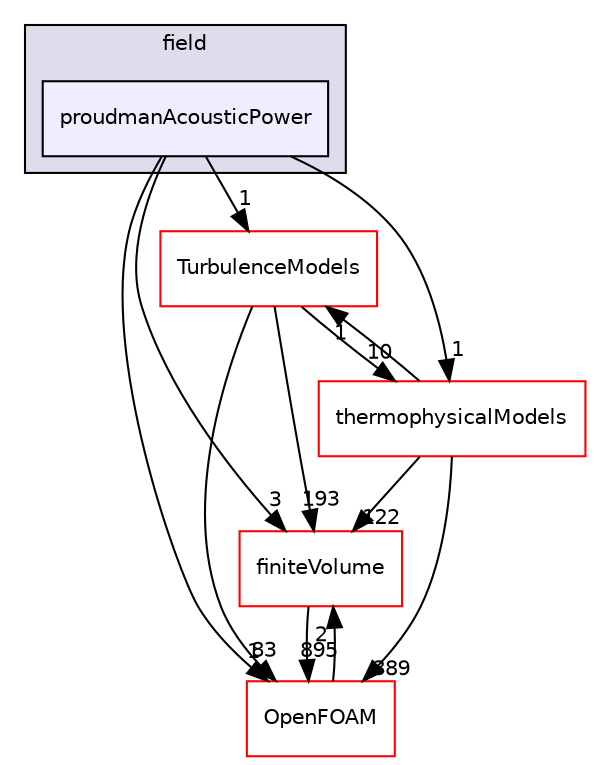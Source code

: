 digraph "src/functionObjects/field/proudmanAcousticPower" {
  bgcolor=transparent;
  compound=true
  node [ fontsize="10", fontname="Helvetica"];
  edge [ labelfontsize="10", labelfontname="Helvetica"];
  subgraph clusterdir_bae024cac12ddc6733a616261920a91f {
    graph [ bgcolor="#ddddee", pencolor="black", label="field" fontname="Helvetica", fontsize="10", URL="dir_bae024cac12ddc6733a616261920a91f.html"]
  dir_56dafcf9d37b6b30170ff04bc11a9b35 [shape=box, label="proudmanAcousticPower", style="filled", fillcolor="#eeeeff", pencolor="black", URL="dir_56dafcf9d37b6b30170ff04bc11a9b35.html"];
  }
  dir_9bd15774b555cf7259a6fa18f99fe99b [shape=box label="finiteVolume" color="red" URL="dir_9bd15774b555cf7259a6fa18f99fe99b.html"];
  dir_1eda626aeac0f0ad2848c36acaa5d501 [shape=box label="TurbulenceModels" color="red" URL="dir_1eda626aeac0f0ad2848c36acaa5d501.html"];
  dir_2778d089ec5c4f66810b11f753867003 [shape=box label="thermophysicalModels" color="red" URL="dir_2778d089ec5c4f66810b11f753867003.html"];
  dir_c5473ff19b20e6ec4dfe5c310b3778a8 [shape=box label="OpenFOAM" color="red" URL="dir_c5473ff19b20e6ec4dfe5c310b3778a8.html"];
  dir_9bd15774b555cf7259a6fa18f99fe99b->dir_c5473ff19b20e6ec4dfe5c310b3778a8 [headlabel="895", labeldistance=1.5 headhref="dir_000814_002151.html"];
  dir_56dafcf9d37b6b30170ff04bc11a9b35->dir_9bd15774b555cf7259a6fa18f99fe99b [headlabel="3", labeldistance=1.5 headhref="dir_001316_000814.html"];
  dir_56dafcf9d37b6b30170ff04bc11a9b35->dir_1eda626aeac0f0ad2848c36acaa5d501 [headlabel="1", labeldistance=1.5 headhref="dir_001316_002933.html"];
  dir_56dafcf9d37b6b30170ff04bc11a9b35->dir_2778d089ec5c4f66810b11f753867003 [headlabel="1", labeldistance=1.5 headhref="dir_001316_001225.html"];
  dir_56dafcf9d37b6b30170ff04bc11a9b35->dir_c5473ff19b20e6ec4dfe5c310b3778a8 [headlabel="1", labeldistance=1.5 headhref="dir_001316_002151.html"];
  dir_1eda626aeac0f0ad2848c36acaa5d501->dir_9bd15774b555cf7259a6fa18f99fe99b [headlabel="193", labeldistance=1.5 headhref="dir_002933_000814.html"];
  dir_1eda626aeac0f0ad2848c36acaa5d501->dir_2778d089ec5c4f66810b11f753867003 [headlabel="10", labeldistance=1.5 headhref="dir_002933_001225.html"];
  dir_1eda626aeac0f0ad2848c36acaa5d501->dir_c5473ff19b20e6ec4dfe5c310b3778a8 [headlabel="83", labeldistance=1.5 headhref="dir_002933_002151.html"];
  dir_2778d089ec5c4f66810b11f753867003->dir_9bd15774b555cf7259a6fa18f99fe99b [headlabel="122", labeldistance=1.5 headhref="dir_001225_000814.html"];
  dir_2778d089ec5c4f66810b11f753867003->dir_1eda626aeac0f0ad2848c36acaa5d501 [headlabel="1", labeldistance=1.5 headhref="dir_001225_002933.html"];
  dir_2778d089ec5c4f66810b11f753867003->dir_c5473ff19b20e6ec4dfe5c310b3778a8 [headlabel="389", labeldistance=1.5 headhref="dir_001225_002151.html"];
  dir_c5473ff19b20e6ec4dfe5c310b3778a8->dir_9bd15774b555cf7259a6fa18f99fe99b [headlabel="2", labeldistance=1.5 headhref="dir_002151_000814.html"];
}
